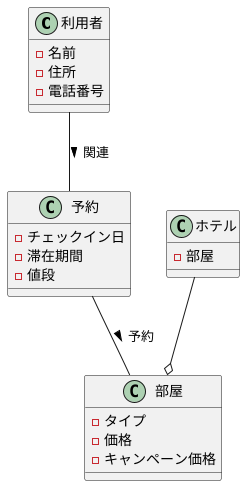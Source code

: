 @startuml
class 利用者{
    - 名前
    - 住所
    - 電話番号
}

class ホテル{
    - 部屋
}

class 部屋{
    - タイプ
    - 価格
    - キャンペーン価格
}

class 予約{
    - チェックイン日
    - 滞在期間
    - 値段
}

利用者 -- 予約:関連 >
ホテル --o 部屋
予約 -- 部屋:予約 >
@enduml